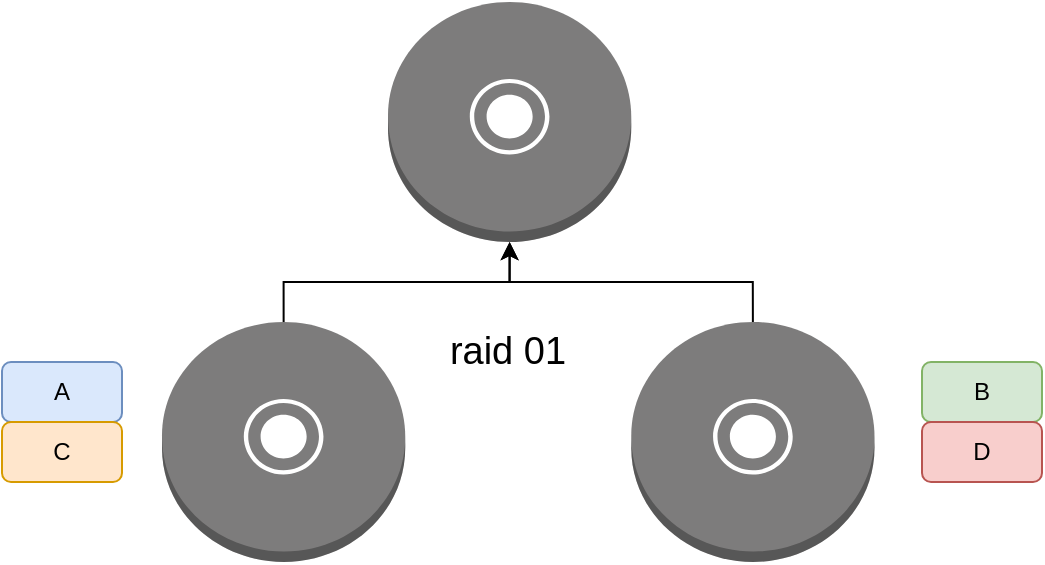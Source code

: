 <mxfile version="14.8.5" type="github">
  <diagram id="OVPr88sG9Dwkc0haUpR-" name="Page-1">
    <mxGraphModel dx="965" dy="517" grid="1" gridSize="10" guides="1" tooltips="1" connect="1" arrows="1" fold="1" page="1" pageScale="1" pageWidth="827" pageHeight="1169" math="0" shadow="0">
      <root>
        <mxCell id="0" />
        <mxCell id="1" parent="0" />
        <mxCell id="EHof522Og7UNFE8TgKNa-1" value="A" style="rounded=1;whiteSpace=wrap;html=1;fillColor=#dae8fc;strokeColor=#6c8ebf;" vertex="1" parent="1">
          <mxGeometry x="160" y="300" width="60" height="30" as="geometry" />
        </mxCell>
        <mxCell id="EHof522Og7UNFE8TgKNa-3" value="" style="outlineConnect=0;dashed=0;verticalLabelPosition=bottom;verticalAlign=top;align=center;html=1;shape=mxgraph.aws3.disk;fillColor=#7D7C7C;gradientColor=none;" vertex="1" parent="1">
          <mxGeometry x="353" y="120" width="121.63" height="120" as="geometry" />
        </mxCell>
        <mxCell id="EHof522Og7UNFE8TgKNa-8" value="&lt;font style=&quot;font-size: 19px&quot;&gt;raid 01&lt;/font&gt;" style="text;html=1;strokeColor=none;fillColor=none;align=center;verticalAlign=middle;whiteSpace=wrap;rounded=0;" vertex="1" parent="1">
          <mxGeometry x="365" y="280" width="96.25" height="30" as="geometry" />
        </mxCell>
        <mxCell id="EHof522Og7UNFE8TgKNa-13" style="edgeStyle=orthogonalEdgeStyle;rounded=0;orthogonalLoop=1;jettySize=auto;html=1;exitX=0.5;exitY=0;exitDx=0;exitDy=0;exitPerimeter=0;entryX=0.5;entryY=1;entryDx=0;entryDy=0;entryPerimeter=0;" edge="1" parent="1" source="EHof522Og7UNFE8TgKNa-11" target="EHof522Og7UNFE8TgKNa-3">
          <mxGeometry relative="1" as="geometry" />
        </mxCell>
        <mxCell id="EHof522Og7UNFE8TgKNa-11" value="" style="outlineConnect=0;dashed=0;verticalLabelPosition=bottom;verticalAlign=top;align=center;html=1;shape=mxgraph.aws3.disk;fillColor=#7D7C7C;gradientColor=none;" vertex="1" parent="1">
          <mxGeometry x="240" y="280" width="121.63" height="120" as="geometry" />
        </mxCell>
        <mxCell id="EHof522Og7UNFE8TgKNa-14" style="edgeStyle=orthogonalEdgeStyle;rounded=0;orthogonalLoop=1;jettySize=auto;html=1;exitX=0.5;exitY=0;exitDx=0;exitDy=0;exitPerimeter=0;entryX=0.5;entryY=1;entryDx=0;entryDy=0;entryPerimeter=0;" edge="1" parent="1" source="EHof522Og7UNFE8TgKNa-12" target="EHof522Og7UNFE8TgKNa-3">
          <mxGeometry relative="1" as="geometry" />
        </mxCell>
        <mxCell id="EHof522Og7UNFE8TgKNa-12" value="" style="outlineConnect=0;dashed=0;verticalLabelPosition=bottom;verticalAlign=top;align=center;html=1;shape=mxgraph.aws3.disk;fillColor=#7D7C7C;gradientColor=none;" vertex="1" parent="1">
          <mxGeometry x="474.63" y="280" width="121.63" height="120" as="geometry" />
        </mxCell>
        <mxCell id="EHof522Og7UNFE8TgKNa-15" value="B" style="rounded=1;whiteSpace=wrap;html=1;fillColor=#d5e8d4;strokeColor=#82b366;" vertex="1" parent="1">
          <mxGeometry x="620" y="300" width="60" height="30" as="geometry" />
        </mxCell>
        <mxCell id="EHof522Og7UNFE8TgKNa-16" value="D" style="rounded=1;whiteSpace=wrap;html=1;fillColor=#f8cecc;strokeColor=#b85450;" vertex="1" parent="1">
          <mxGeometry x="620" y="330" width="60" height="30" as="geometry" />
        </mxCell>
        <mxCell id="EHof522Og7UNFE8TgKNa-17" value="C" style="rounded=1;whiteSpace=wrap;html=1;fillColor=#ffe6cc;strokeColor=#d79b00;" vertex="1" parent="1">
          <mxGeometry x="160" y="330" width="60" height="30" as="geometry" />
        </mxCell>
      </root>
    </mxGraphModel>
  </diagram>
</mxfile>
